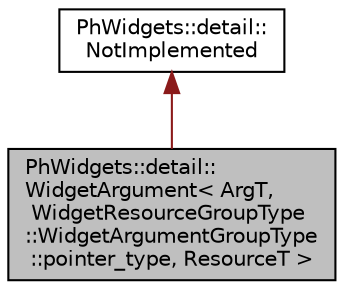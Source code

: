 digraph "PhWidgets::detail::WidgetArgument&lt; ArgT, WidgetResourceGroupType::WidgetArgumentGroupType::pointer_type, ResourceT &gt;"
{
  edge [fontname="Helvetica",fontsize="10",labelfontname="Helvetica",labelfontsize="10"];
  node [fontname="Helvetica",fontsize="10",shape=record];
  Node0 [label="PhWidgets::detail::\lWidgetArgument\< ArgT,\l WidgetResourceGroupType\l::WidgetArgumentGroupType\l::pointer_type, ResourceT \>",height=0.2,width=0.4,color="black", fillcolor="grey75", style="filled", fontcolor="black"];
  Node1 -> Node0 [dir="back",color="firebrick4",fontsize="10",style="solid",fontname="Helvetica"];
  Node1 [label="PhWidgets::detail::\lNotImplemented",height=0.2,width=0.4,color="black", fillcolor="white", style="filled",URL="$class_ph_widgets_1_1detail_1_1_not_implemented.html"];
}
